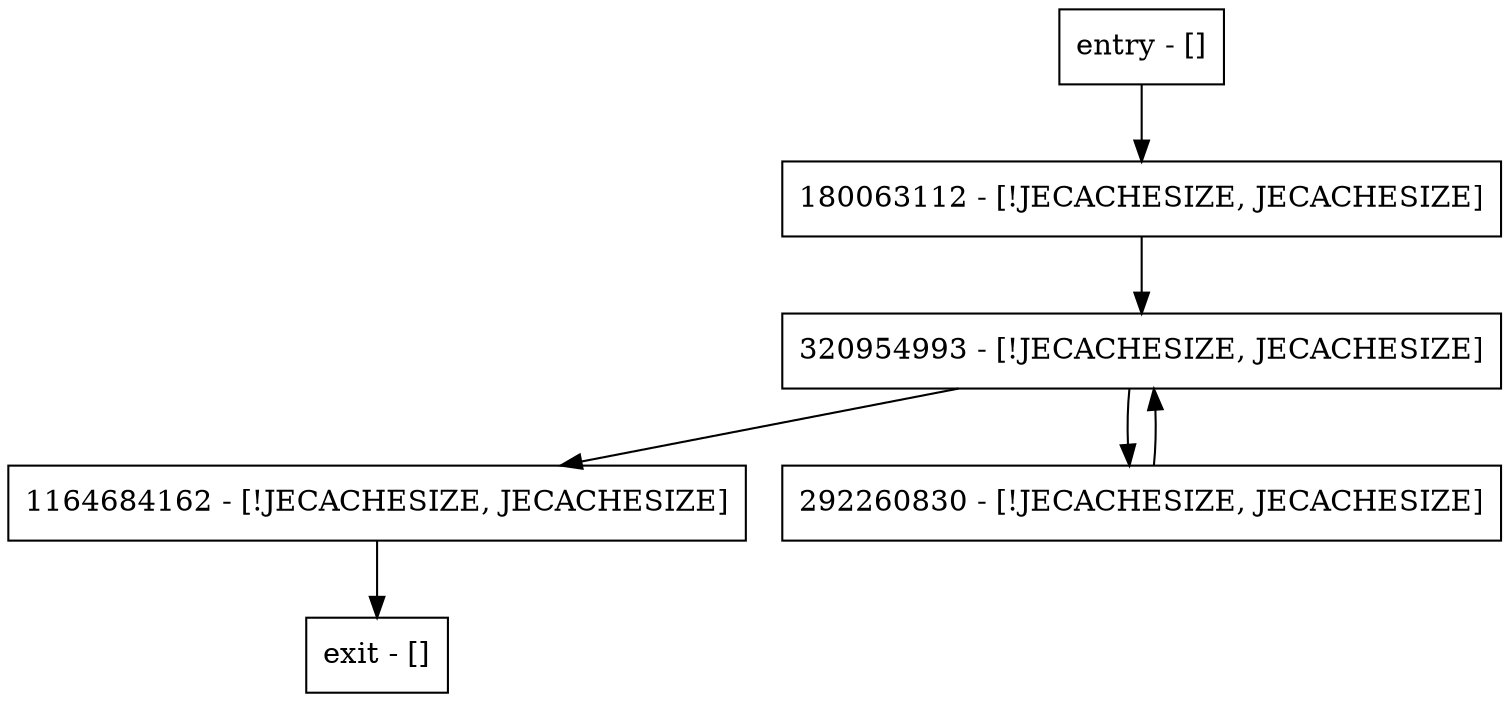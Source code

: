 digraph checkPreempted {
node [shape=record];
entry [label="entry - []"];
exit [label="exit - []"];
180063112 [label="180063112 - [!JECACHESIZE, JECACHESIZE]"];
320954993 [label="320954993 - [!JECACHESIZE, JECACHESIZE]"];
1164684162 [label="1164684162 - [!JECACHESIZE, JECACHESIZE]"];
292260830 [label="292260830 - [!JECACHESIZE, JECACHESIZE]"];
entry;
exit;
entry -> 180063112;
180063112 -> 320954993;
320954993 -> 1164684162;
320954993 -> 292260830;
1164684162 -> exit;
292260830 -> 320954993;
}
